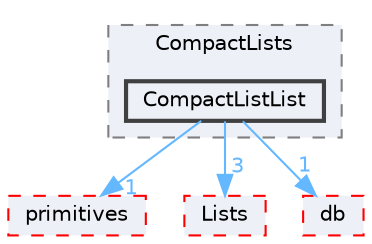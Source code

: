 digraph "src/OpenFOAM/containers/CompactLists/CompactListList"
{
 // LATEX_PDF_SIZE
  bgcolor="transparent";
  edge [fontname=Helvetica,fontsize=10,labelfontname=Helvetica,labelfontsize=10];
  node [fontname=Helvetica,fontsize=10,shape=box,height=0.2,width=0.4];
  compound=true
  subgraph clusterdir_9a25c97e20f955b82d92c299fce3c49c {
    graph [ bgcolor="#edf0f7", pencolor="grey50", label="CompactLists", fontname=Helvetica,fontsize=10 style="filled,dashed", URL="dir_9a25c97e20f955b82d92c299fce3c49c.html",tooltip=""]
  dir_89a8c88ac2319b6f4c16906bb12e476f [label="CompactListList", fillcolor="#edf0f7", color="grey25", style="filled,bold", URL="dir_89a8c88ac2319b6f4c16906bb12e476f.html",tooltip=""];
  }
  dir_3e50f45338116b169052b428016851aa [label="primitives", fillcolor="#edf0f7", color="red", style="filled,dashed", URL="dir_3e50f45338116b169052b428016851aa.html",tooltip=""];
  dir_f87fe3b02e96c330e8a853ff310f1666 [label="Lists", fillcolor="#edf0f7", color="red", style="filled,dashed", URL="dir_f87fe3b02e96c330e8a853ff310f1666.html",tooltip=""];
  dir_63c634f7a7cfd679ac26c67fb30fc32f [label="db", fillcolor="#edf0f7", color="red", style="filled,dashed", URL="dir_63c634f7a7cfd679ac26c67fb30fc32f.html",tooltip=""];
  dir_89a8c88ac2319b6f4c16906bb12e476f->dir_3e50f45338116b169052b428016851aa [headlabel="1", labeldistance=1.5 headhref="dir_000562_003069.html" href="dir_000562_003069.html" color="steelblue1" fontcolor="steelblue1"];
  dir_89a8c88ac2319b6f4c16906bb12e476f->dir_63c634f7a7cfd679ac26c67fb30fc32f [headlabel="1", labeldistance=1.5 headhref="dir_000562_000817.html" href="dir_000562_000817.html" color="steelblue1" fontcolor="steelblue1"];
  dir_89a8c88ac2319b6f4c16906bb12e476f->dir_f87fe3b02e96c330e8a853ff310f1666 [headlabel="3", labeldistance=1.5 headhref="dir_000562_002237.html" href="dir_000562_002237.html" color="steelblue1" fontcolor="steelblue1"];
}
